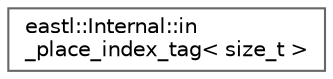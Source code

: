 digraph "类继承关系图"
{
 // LATEX_PDF_SIZE
  bgcolor="transparent";
  edge [fontname=Helvetica,fontsize=10,labelfontname=Helvetica,labelfontsize=10];
  node [fontname=Helvetica,fontsize=10,shape=box,height=0.2,width=0.4];
  rankdir="LR";
  Node0 [id="Node000000",label="eastl::Internal::in\l_place_index_tag\< size_t \>",height=0.2,width=0.4,color="grey40", fillcolor="white", style="filled",URL="$structeastl_1_1_internal_1_1in__place__index__tag.html",tooltip=" "];
}
